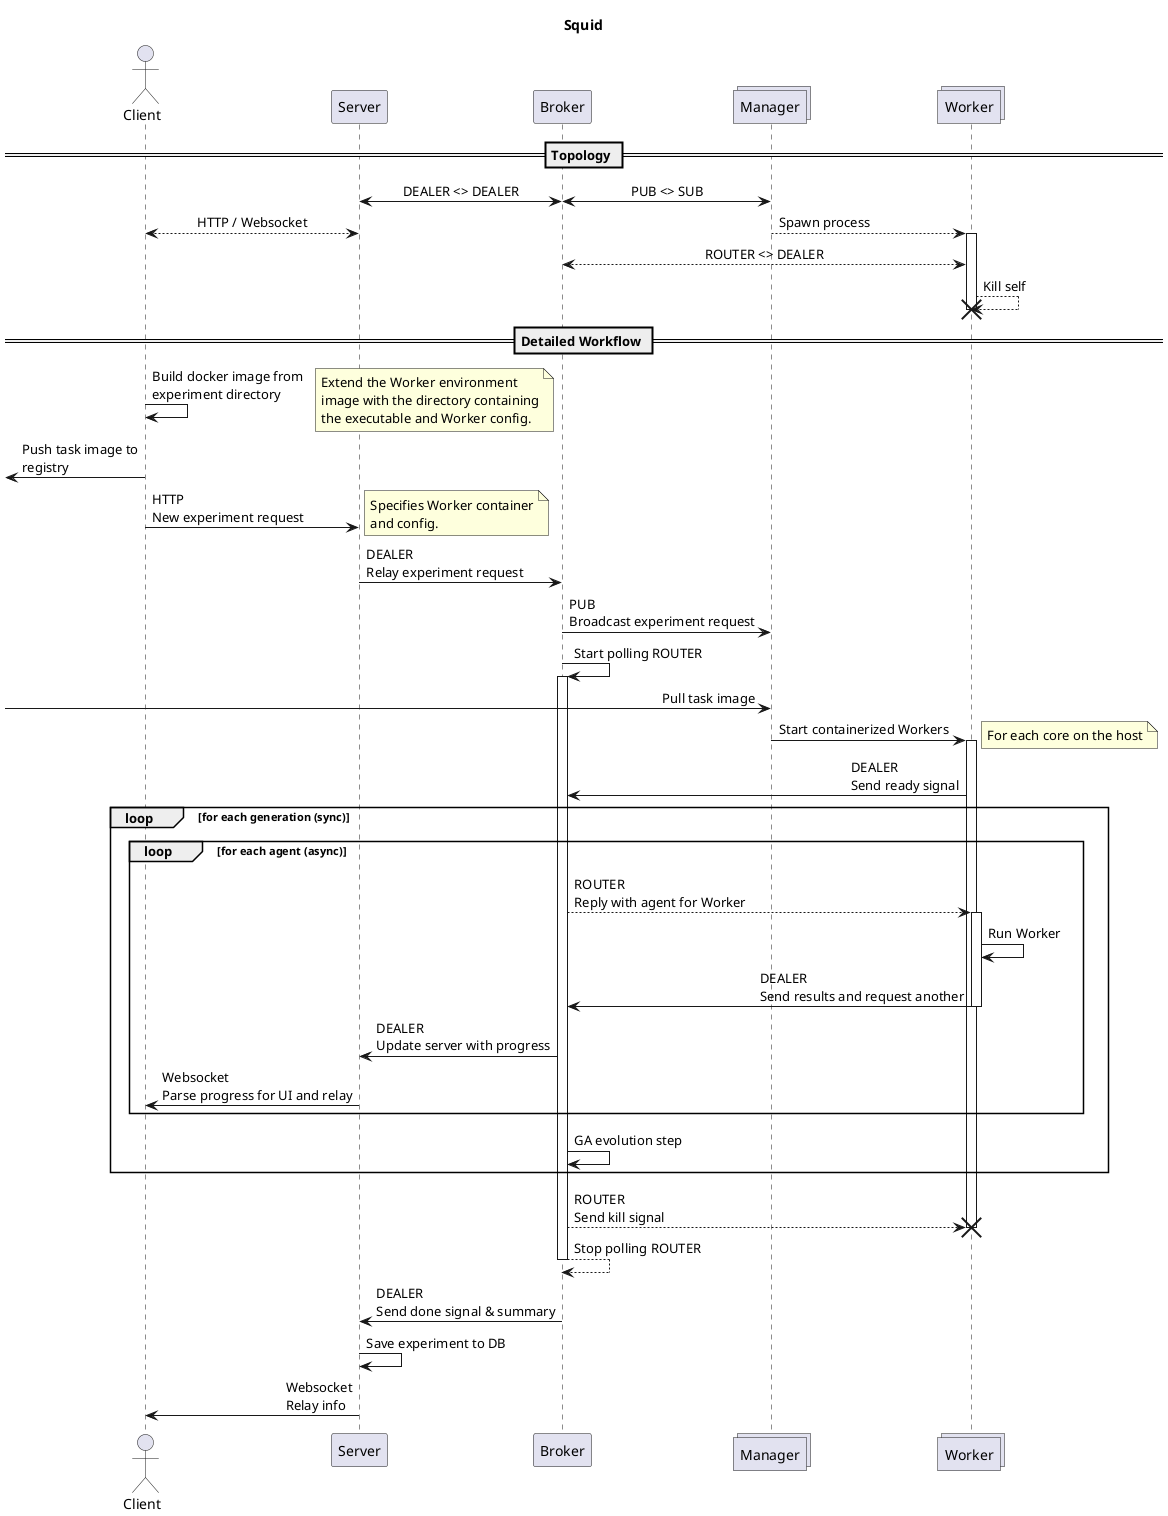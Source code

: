 @startuml Squid
!pragma teoz true
skinparam SequenceMessageAlignment direction

title Squid

actor Client
participant Server
participant Broker
collections Manager
collections Worker

== Topology ==
Server <-> Broker: DEALER <> DEALER
& Broker <-> Manager: PUB <> SUB
Client <--> Server: HTTP / Websocket
& Manager --> Worker ++ : Spawn process
Broker <--> Worker: ROUTER <> DEALER
Worker --> Worker !! : Kill self

== Detailed Workflow ==
Client -> Client: Build docker image from\nexperiment directory
note right
Extend the Worker environment
image with the directory containing
the executable and Worker config.
end note
[<- Client: Push task image to\nregistry
Client -> Server: HTTP\nNew experiment request
note right: Specifies Worker container\nand config.
Server -> Broker: DEALER\nRelay experiment request

Broker -> Manager: PUB\nBroadcast experiment request
Broker -> Broker ++ : Start polling ROUTER
[-> Manager: Pull task image
Manager -> Worker ++ : Start containerized Workers
note right: For each core on the host
Worker -> Broker: DEALER\nSend ready signal

loop for each generation (sync)
  loop for each agent (async)
    Broker --> Worker ++ : ROUTER\nReply with agent for Worker
    Worker -> Worker: Run Worker
    Worker -> Broker -- : DEALER\nSend results and request another
    Broker -> Server: DEALER\nUpdate server with progress
    Server -> Client: Websocket\nParse progress for UI and relay
  end
  Broker -> Broker: GA evolution step
end

Broker --> Worker !! : ROUTER\nSend kill signal
Broker --> Broker -- : Stop polling ROUTER
Broker -> Server: DEALER\nSend done signal & summary
Server -> Server: Save experiment to DB
Server -> Client: Websocket\nRelay info

@enduml